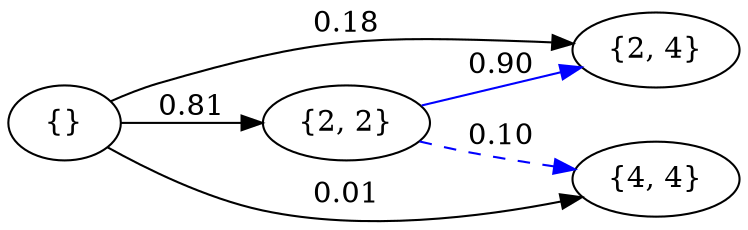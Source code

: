 digraph {
  rankdir=LR;
  s_ [label="{}"];
  s_2_2 [label="{2, 2}"];
  s_2_4 [label="{2, 4}"];
  s_4_4 [label="{4, 4}"];
  s_ -> s_2_2 [label="0.81"]
  s_ -> s_2_4 [label="0.18"]
  s_ -> s_4_4 [label="0.01"]
  s_2_2 -> s_2_4 [label="0.90", color=blue]
  s_2_2 -> s_4_4 [style=dashed, label="0.10", color=blue]
}
